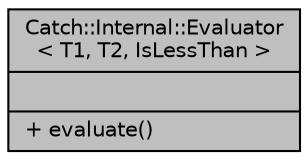 digraph "Catch::Internal::Evaluator&lt; T1, T2, IsLessThan &gt;"
{
  edge [fontname="Helvetica",fontsize="10",labelfontname="Helvetica",labelfontsize="10"];
  node [fontname="Helvetica",fontsize="10",shape=record];
  Node1 [label="{Catch::Internal::Evaluator\l\< T1, T2, IsLessThan \>\n||+ evaluate()\l}",height=0.2,width=0.4,color="black", fillcolor="grey75", style="filled", fontcolor="black"];
}
